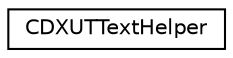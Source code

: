 digraph G
{
  edge [fontname="Helvetica",fontsize="10",labelfontname="Helvetica",labelfontsize="10"];
  node [fontname="Helvetica",fontsize="10",shape=record];
  rankdir="LR";
  Node1 [label="CDXUTTextHelper",height=0.2,width=0.4,color="black", fillcolor="white", style="filled",URL="$class_c_d_x_u_t_text_helper.html"];
}
